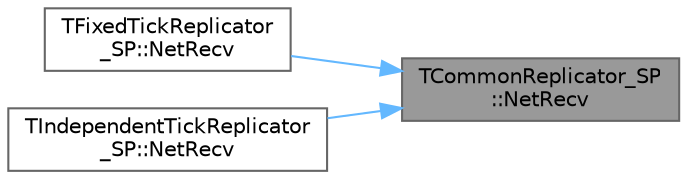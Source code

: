 digraph "TCommonReplicator_SP::NetRecv"
{
 // INTERACTIVE_SVG=YES
 // LATEX_PDF_SIZE
  bgcolor="transparent";
  edge [fontname=Helvetica,fontsize=10,labelfontname=Helvetica,labelfontsize=10];
  node [fontname=Helvetica,fontsize=10,shape=box,height=0.2,width=0.4];
  rankdir="RL";
  Node1 [id="Node000001",label="TCommonReplicator_SP\l::NetRecv",height=0.2,width=0.4,color="gray40", fillcolor="grey60", style="filled", fontcolor="black",tooltip=" "];
  Node1 -> Node2 [id="edge1_Node000001_Node000002",dir="back",color="steelblue1",style="solid",tooltip=" "];
  Node2 [id="Node000002",label="TFixedTickReplicator\l_SP::NetRecv",height=0.2,width=0.4,color="grey40", fillcolor="white", style="filled",URL="$d5/d68/classTFixedTickReplicator__SP.html#ac438184b644761af01550899c68be786",tooltip=" "];
  Node1 -> Node3 [id="edge2_Node000001_Node000003",dir="back",color="steelblue1",style="solid",tooltip=" "];
  Node3 [id="Node000003",label="TIndependentTickReplicator\l_SP::NetRecv",height=0.2,width=0.4,color="grey40", fillcolor="white", style="filled",URL="$d9/deb/classTIndependentTickReplicator__SP.html#ad528151343ff4f260811b578699156ae",tooltip=" "];
}
